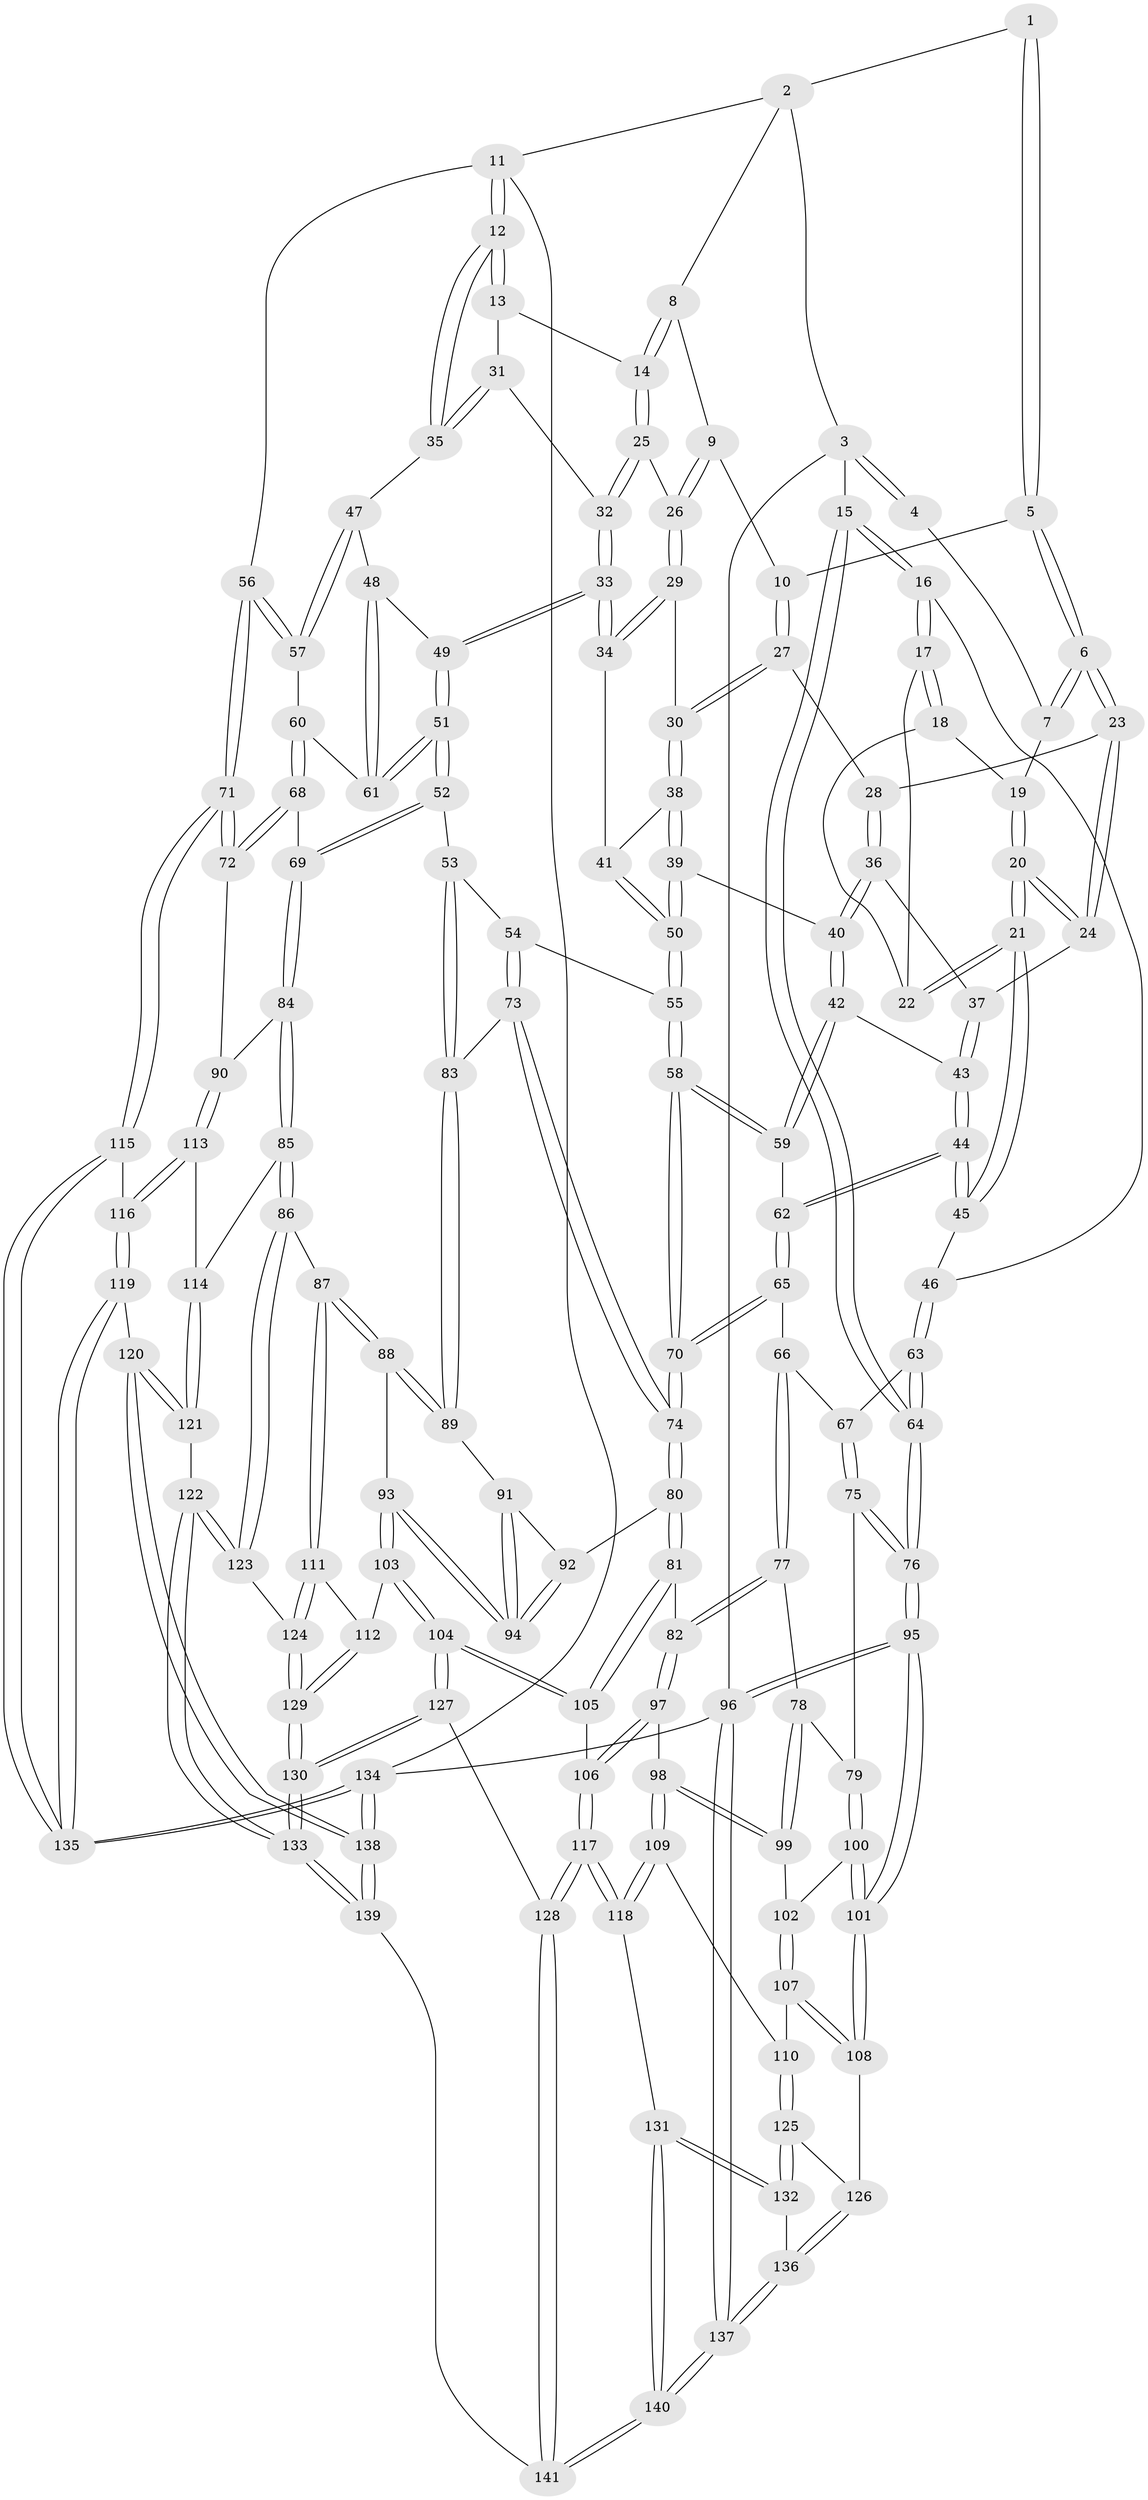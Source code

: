 // coarse degree distribution, {3: 0.1797752808988764, 4: 0.3595505617977528, 5: 0.3707865168539326, 7: 0.011235955056179775, 6: 0.07865168539325842}
// Generated by graph-tools (version 1.1) at 2025/24/03/03/25 07:24:38]
// undirected, 141 vertices, 349 edges
graph export_dot {
graph [start="1"]
  node [color=gray90,style=filled];
  1 [pos="+0.4196226293925528+0"];
  2 [pos="+0.781826004535175+0"];
  3 [pos="+0+0"];
  4 [pos="+0.3161573383665508+0"];
  5 [pos="+0.4311520492050493+0.019849640279469335"];
  6 [pos="+0.31910217421791065+0.12011010454633327"];
  7 [pos="+0.2433799480339988+0.06666648151924412"];
  8 [pos="+0.7809690373325155+0"];
  9 [pos="+0.5658387475706418+0.09668007863621761"];
  10 [pos="+0.4842215286403057+0.10302101373639015"];
  11 [pos="+1+0.23980045284389206"];
  12 [pos="+1+0.23794802958337244"];
  13 [pos="+0.9376793593578436+0.10772565347438218"];
  14 [pos="+0.8119706275715716+0.03800124845379694"];
  15 [pos="+0+0"];
  16 [pos="+0+0"];
  17 [pos="+0+0"];
  18 [pos="+0.16213465156746348+0.08131461223397612"];
  19 [pos="+0.2080619593629324+0.08320309730367823"];
  20 [pos="+0.21424999657329205+0.2557717981955905"];
  21 [pos="+0.160822714872488+0.29700047379345246"];
  22 [pos="+0.12448304841948205+0.23105412929751906"];
  23 [pos="+0.3248124360931427+0.14388164475595297"];
  24 [pos="+0.24707615008145764+0.2459388567487601"];
  25 [pos="+0.8107037721413592+0.04228692897901781"];
  26 [pos="+0.6112982891991992+0.15846645187735078"];
  27 [pos="+0.45100448540078486+0.2089962412810567"];
  28 [pos="+0.436372933590421+0.21415838181995406"];
  29 [pos="+0.6114665851716112+0.18870509966153076"];
  30 [pos="+0.49240741538961624+0.23168159316942596"];
  31 [pos="+0.9333593093828957+0.2371716921341518"];
  32 [pos="+0.7978142230796792+0.21860177075702378"];
  33 [pos="+0.7719079274632704+0.2684663473882007"];
  34 [pos="+0.6679586600581359+0.2574640648213729"];
  35 [pos="+1+0.26811344092838135"];
  36 [pos="+0.42083947504335767+0.23635976819387425"];
  37 [pos="+0.2687539141466768+0.2536407006651368"];
  38 [pos="+0.5078638239996547+0.2581895957845858"];
  39 [pos="+0.5223165260930848+0.3363854823832154"];
  40 [pos="+0.3908495541678483+0.3290389727892729"];
  41 [pos="+0.6352461681306343+0.28375371243713154"];
  42 [pos="+0.3866243525283781+0.3353574642361926"];
  43 [pos="+0.3297022731287343+0.30507188475710784"];
  44 [pos="+0.20871601394489972+0.4027323978024494"];
  45 [pos="+0.15032253081103553+0.3281312994059445"];
  46 [pos="+0.10265819656012025+0.3423425828442559"];
  47 [pos="+0.9364702698786901+0.33102127381443475"];
  48 [pos="+0.8565200383484615+0.33782722452326625"];
  49 [pos="+0.7766278528346876+0.2875927952053755"];
  50 [pos="+0.5614791990370315+0.4031957758777883"];
  51 [pos="+0.7163175726507114+0.46698267629200824"];
  52 [pos="+0.7042919001271345+0.48693279655230043"];
  53 [pos="+0.6540437479506679+0.49279112173184475"];
  54 [pos="+0.5746565583275238+0.43401094588950445"];
  55 [pos="+0.5618944932769457+0.42121901184411303"];
  56 [pos="+1+0.597672930265779"];
  57 [pos="+0.9579869388481261+0.45860187538346114"];
  58 [pos="+0.40140212329798497+0.44759056142852266"];
  59 [pos="+0.3752416881266053+0.4169200948877917"];
  60 [pos="+0.9107686122733424+0.44440036520566983"];
  61 [pos="+0.8879817727421264+0.4254421974979001"];
  62 [pos="+0.21268220247799433+0.4084882086606683"];
  63 [pos="+0+0.4175528547571167"];
  64 [pos="+0+0.4339383778391456"];
  65 [pos="+0.19859759394888934+0.521257175527936"];
  66 [pos="+0.18592104076662067+0.5332302501831703"];
  67 [pos="+0.10945828305152903+0.5508189030181664"];
  68 [pos="+0.7909244282744934+0.547335171278365"];
  69 [pos="+0.757089543611778+0.5367904800089635"];
  70 [pos="+0.3830154567737421+0.6048985476673753"];
  71 [pos="+1+0.6091239164816092"];
  72 [pos="+0.9283050482417525+0.6339547849356033"];
  73 [pos="+0.45867325773169326+0.5866835979180969"];
  74 [pos="+0.3860609500507379+0.6124871141193473"];
  75 [pos="+0.08513462162134336+0.595511281263991"];
  76 [pos="+0+0.7468201838604274"];
  77 [pos="+0.19763025700266026+0.6615513106902119"];
  78 [pos="+0.18209240329265172+0.6753585422929838"];
  79 [pos="+0.12844641941056795+0.683141576719003"];
  80 [pos="+0.38583842144971314+0.6221515665362571"];
  81 [pos="+0.3603752286580679+0.6505472455546789"];
  82 [pos="+0.3174738933520575+0.6799125202080137"];
  83 [pos="+0.6122182153014463+0.5694883624146322"];
  84 [pos="+0.7442450425585855+0.6155099018254663"];
  85 [pos="+0.6836012002994858+0.7332008277204208"];
  86 [pos="+0.6775968996343413+0.7349007767618388"];
  87 [pos="+0.6721972699137824+0.7341320721324638"];
  88 [pos="+0.6168403361288989+0.6512586738674859"];
  89 [pos="+0.6091674162603397+0.6192393052827574"];
  90 [pos="+0.8297995180734145+0.7285515588589008"];
  91 [pos="+0.5815549091847451+0.6284910316424157"];
  92 [pos="+0.4057558733961885+0.6390276998077935"];
  93 [pos="+0.4879669173794895+0.731940185400882"];
  94 [pos="+0.46223971444132456+0.6956569464642567"];
  95 [pos="+0+0.7558184380802782"];
  96 [pos="+0+1"];
  97 [pos="+0.28785413830310125+0.7509060664157059"];
  98 [pos="+0.21324888787759944+0.7729293800873407"];
  99 [pos="+0.19987435085969016+0.7548549681550185"];
  100 [pos="+0.10591125918282765+0.708650612267632"];
  101 [pos="+0+0.7691175221452661"];
  102 [pos="+0.13388789107434895+0.753020905049155"];
  103 [pos="+0.5009539975331471+0.7735257578658298"];
  104 [pos="+0.4557049380107979+0.8454073221641628"];
  105 [pos="+0.3842660408655199+0.7919162497610353"];
  106 [pos="+0.30967264571280423+0.8071598873457995"];
  107 [pos="+0.13073435154274887+0.7988090778484331"];
  108 [pos="+0.009448379201893673+0.8071942475666968"];
  109 [pos="+0.19718079403223965+0.8145469740144573"];
  110 [pos="+0.1404436771751828+0.8063371609981709"];
  111 [pos="+0.6167697516134365+0.7736687196791071"];
  112 [pos="+0.5932720169994236+0.7859997925471007"];
  113 [pos="+0.8226949070746008+0.7387159450638835"];
  114 [pos="+0.7866592281156636+0.7473664207874625"];
  115 [pos="+1+0.6616278998813455"];
  116 [pos="+0.8742066092246582+0.8359691230737729"];
  117 [pos="+0.2959445471724423+0.9099079282980501"];
  118 [pos="+0.2258808586180647+0.9014621445875631"];
  119 [pos="+0.8652509184372665+0.932816446309787"];
  120 [pos="+0.8608799406962683+0.9376099064709258"];
  121 [pos="+0.7630623821818361+0.8657983385806957"];
  122 [pos="+0.7191213684602548+0.8640097872797997"];
  123 [pos="+0.7053086164312659+0.8415257963690903"];
  124 [pos="+0.6560740432100115+0.8521414035874824"];
  125 [pos="+0.1216712803593412+0.8620099765557444"];
  126 [pos="+0.05153571545881603+0.8418276958703547"];
  127 [pos="+0.45364103333682027+0.8591179612242942"];
  128 [pos="+0.34829193725356394+0.9490237682215413"];
  129 [pos="+0.6011432976358986+0.9351838434130049"];
  130 [pos="+0.5979846303928205+0.9670514847854487"];
  131 [pos="+0.18298555588730311+0.9249452091812888"];
  132 [pos="+0.15921627569838215+0.9126258267655246"];
  133 [pos="+0.6184543870030387+1"];
  134 [pos="+1+1"];
  135 [pos="+1+0.8490823892775479"];
  136 [pos="+0.08489183117783919+0.9121850065864693"];
  137 [pos="+0+1"];
  138 [pos="+0.7534840109050652+1"];
  139 [pos="+0.654678969557625+1"];
  140 [pos="+0+1"];
  141 [pos="+0.3998914662256534+1"];
  1 -- 2;
  1 -- 5;
  1 -- 5;
  2 -- 3;
  2 -- 8;
  2 -- 11;
  3 -- 4;
  3 -- 4;
  3 -- 15;
  3 -- 96;
  4 -- 7;
  5 -- 6;
  5 -- 6;
  5 -- 10;
  6 -- 7;
  6 -- 7;
  6 -- 23;
  6 -- 23;
  7 -- 19;
  8 -- 9;
  8 -- 14;
  8 -- 14;
  9 -- 10;
  9 -- 26;
  9 -- 26;
  10 -- 27;
  10 -- 27;
  11 -- 12;
  11 -- 12;
  11 -- 56;
  11 -- 134;
  12 -- 13;
  12 -- 13;
  12 -- 35;
  12 -- 35;
  13 -- 14;
  13 -- 31;
  14 -- 25;
  14 -- 25;
  15 -- 16;
  15 -- 16;
  15 -- 64;
  15 -- 64;
  16 -- 17;
  16 -- 17;
  16 -- 46;
  17 -- 18;
  17 -- 18;
  17 -- 22;
  18 -- 19;
  18 -- 22;
  19 -- 20;
  19 -- 20;
  20 -- 21;
  20 -- 21;
  20 -- 24;
  20 -- 24;
  21 -- 22;
  21 -- 22;
  21 -- 45;
  21 -- 45;
  23 -- 24;
  23 -- 24;
  23 -- 28;
  24 -- 37;
  25 -- 26;
  25 -- 32;
  25 -- 32;
  26 -- 29;
  26 -- 29;
  27 -- 28;
  27 -- 30;
  27 -- 30;
  28 -- 36;
  28 -- 36;
  29 -- 30;
  29 -- 34;
  29 -- 34;
  30 -- 38;
  30 -- 38;
  31 -- 32;
  31 -- 35;
  31 -- 35;
  32 -- 33;
  32 -- 33;
  33 -- 34;
  33 -- 34;
  33 -- 49;
  33 -- 49;
  34 -- 41;
  35 -- 47;
  36 -- 37;
  36 -- 40;
  36 -- 40;
  37 -- 43;
  37 -- 43;
  38 -- 39;
  38 -- 39;
  38 -- 41;
  39 -- 40;
  39 -- 50;
  39 -- 50;
  40 -- 42;
  40 -- 42;
  41 -- 50;
  41 -- 50;
  42 -- 43;
  42 -- 59;
  42 -- 59;
  43 -- 44;
  43 -- 44;
  44 -- 45;
  44 -- 45;
  44 -- 62;
  44 -- 62;
  45 -- 46;
  46 -- 63;
  46 -- 63;
  47 -- 48;
  47 -- 57;
  47 -- 57;
  48 -- 49;
  48 -- 61;
  48 -- 61;
  49 -- 51;
  49 -- 51;
  50 -- 55;
  50 -- 55;
  51 -- 52;
  51 -- 52;
  51 -- 61;
  51 -- 61;
  52 -- 53;
  52 -- 69;
  52 -- 69;
  53 -- 54;
  53 -- 83;
  53 -- 83;
  54 -- 55;
  54 -- 73;
  54 -- 73;
  55 -- 58;
  55 -- 58;
  56 -- 57;
  56 -- 57;
  56 -- 71;
  56 -- 71;
  57 -- 60;
  58 -- 59;
  58 -- 59;
  58 -- 70;
  58 -- 70;
  59 -- 62;
  60 -- 61;
  60 -- 68;
  60 -- 68;
  62 -- 65;
  62 -- 65;
  63 -- 64;
  63 -- 64;
  63 -- 67;
  64 -- 76;
  64 -- 76;
  65 -- 66;
  65 -- 70;
  65 -- 70;
  66 -- 67;
  66 -- 77;
  66 -- 77;
  67 -- 75;
  67 -- 75;
  68 -- 69;
  68 -- 72;
  68 -- 72;
  69 -- 84;
  69 -- 84;
  70 -- 74;
  70 -- 74;
  71 -- 72;
  71 -- 72;
  71 -- 115;
  71 -- 115;
  72 -- 90;
  73 -- 74;
  73 -- 74;
  73 -- 83;
  74 -- 80;
  74 -- 80;
  75 -- 76;
  75 -- 76;
  75 -- 79;
  76 -- 95;
  76 -- 95;
  77 -- 78;
  77 -- 82;
  77 -- 82;
  78 -- 79;
  78 -- 99;
  78 -- 99;
  79 -- 100;
  79 -- 100;
  80 -- 81;
  80 -- 81;
  80 -- 92;
  81 -- 82;
  81 -- 105;
  81 -- 105;
  82 -- 97;
  82 -- 97;
  83 -- 89;
  83 -- 89;
  84 -- 85;
  84 -- 85;
  84 -- 90;
  85 -- 86;
  85 -- 86;
  85 -- 114;
  86 -- 87;
  86 -- 123;
  86 -- 123;
  87 -- 88;
  87 -- 88;
  87 -- 111;
  87 -- 111;
  88 -- 89;
  88 -- 89;
  88 -- 93;
  89 -- 91;
  90 -- 113;
  90 -- 113;
  91 -- 92;
  91 -- 94;
  91 -- 94;
  92 -- 94;
  92 -- 94;
  93 -- 94;
  93 -- 94;
  93 -- 103;
  93 -- 103;
  95 -- 96;
  95 -- 96;
  95 -- 101;
  95 -- 101;
  96 -- 137;
  96 -- 137;
  96 -- 134;
  97 -- 98;
  97 -- 106;
  97 -- 106;
  98 -- 99;
  98 -- 99;
  98 -- 109;
  98 -- 109;
  99 -- 102;
  100 -- 101;
  100 -- 101;
  100 -- 102;
  101 -- 108;
  101 -- 108;
  102 -- 107;
  102 -- 107;
  103 -- 104;
  103 -- 104;
  103 -- 112;
  104 -- 105;
  104 -- 105;
  104 -- 127;
  104 -- 127;
  105 -- 106;
  106 -- 117;
  106 -- 117;
  107 -- 108;
  107 -- 108;
  107 -- 110;
  108 -- 126;
  109 -- 110;
  109 -- 118;
  109 -- 118;
  110 -- 125;
  110 -- 125;
  111 -- 112;
  111 -- 124;
  111 -- 124;
  112 -- 129;
  112 -- 129;
  113 -- 114;
  113 -- 116;
  113 -- 116;
  114 -- 121;
  114 -- 121;
  115 -- 116;
  115 -- 135;
  115 -- 135;
  116 -- 119;
  116 -- 119;
  117 -- 118;
  117 -- 118;
  117 -- 128;
  117 -- 128;
  118 -- 131;
  119 -- 120;
  119 -- 135;
  119 -- 135;
  120 -- 121;
  120 -- 121;
  120 -- 138;
  120 -- 138;
  121 -- 122;
  122 -- 123;
  122 -- 123;
  122 -- 133;
  122 -- 133;
  123 -- 124;
  124 -- 129;
  124 -- 129;
  125 -- 126;
  125 -- 132;
  125 -- 132;
  126 -- 136;
  126 -- 136;
  127 -- 128;
  127 -- 130;
  127 -- 130;
  128 -- 141;
  128 -- 141;
  129 -- 130;
  129 -- 130;
  130 -- 133;
  130 -- 133;
  131 -- 132;
  131 -- 132;
  131 -- 140;
  131 -- 140;
  132 -- 136;
  133 -- 139;
  133 -- 139;
  134 -- 135;
  134 -- 135;
  134 -- 138;
  134 -- 138;
  136 -- 137;
  136 -- 137;
  137 -- 140;
  137 -- 140;
  138 -- 139;
  138 -- 139;
  139 -- 141;
  140 -- 141;
  140 -- 141;
}
